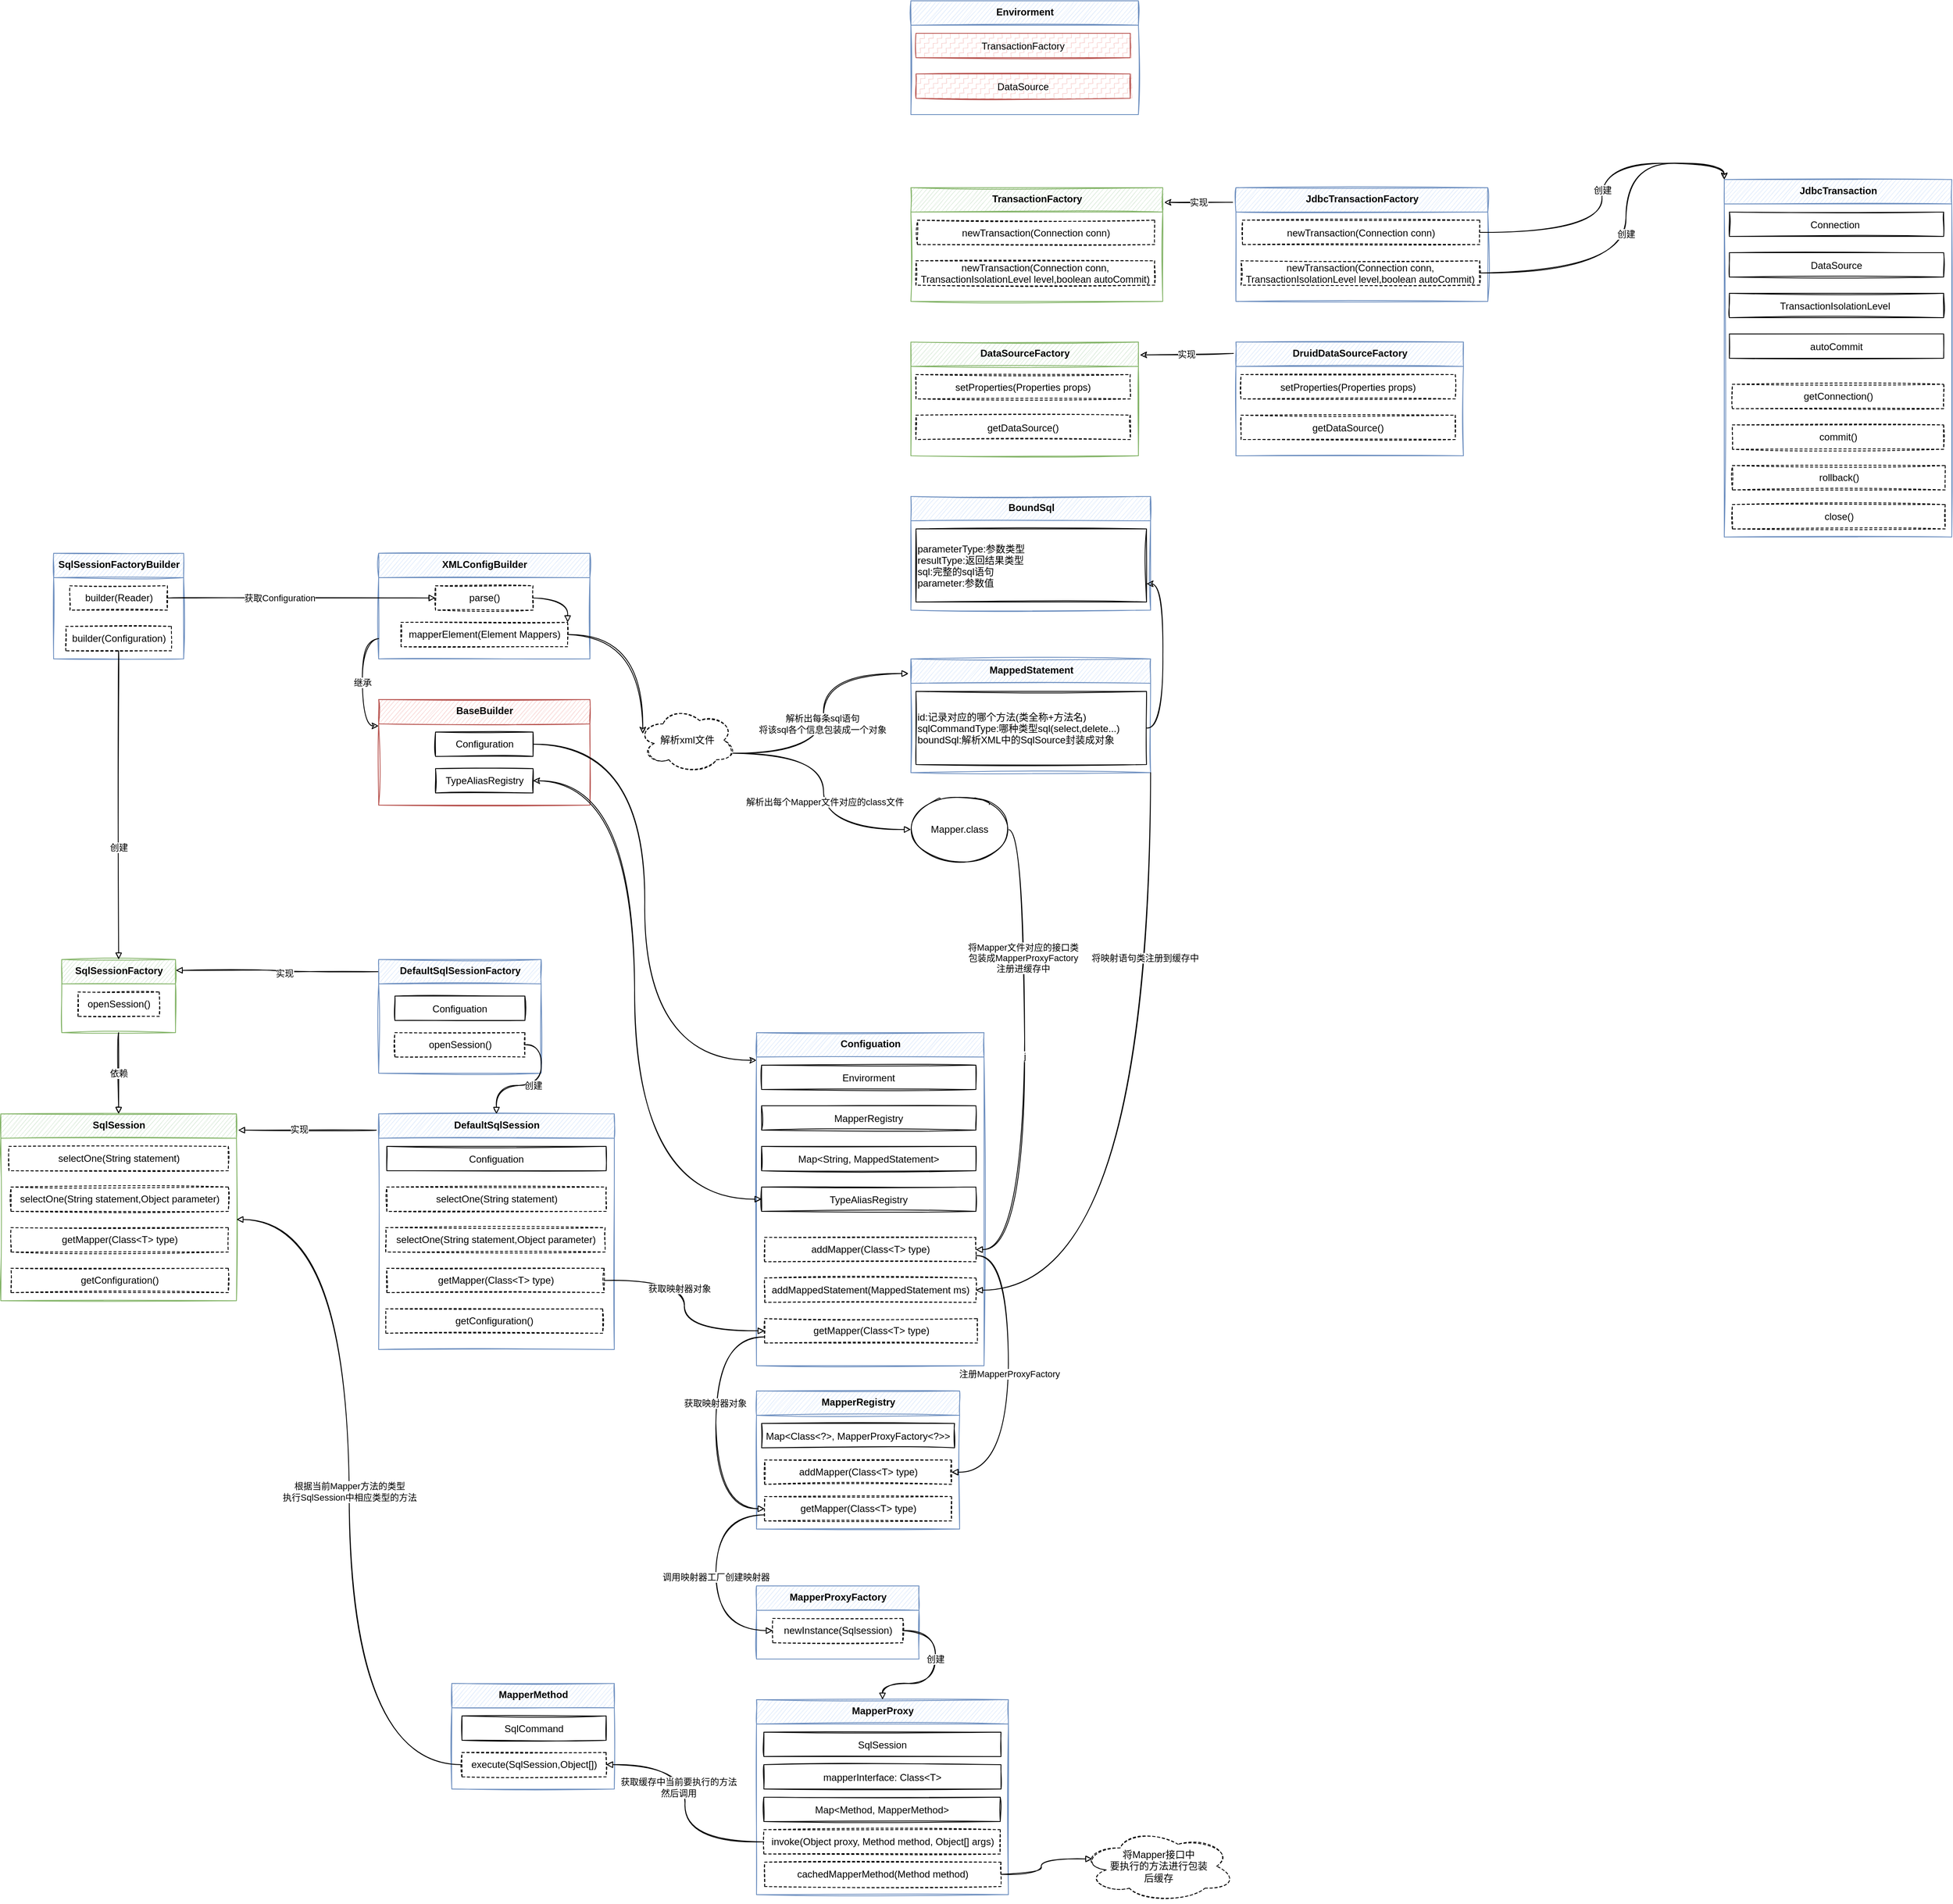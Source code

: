 <mxfile version="20.3.0" type="device"><diagram id="pfzkPj6grNJwBlnFIqPR" name="第 1 页"><mxGraphModel dx="2426" dy="3779" grid="1" gridSize="10" guides="1" tooltips="1" connect="1" arrows="1" fold="1" page="1" pageScale="1" pageWidth="827" pageHeight="1169" math="0" shadow="0"><root><mxCell id="0"/><mxCell id="1" parent="0"/><mxCell id="nGB8i2fk9DRMah0tXauJ-20" value="MapperProxyFactory" style="swimlane;fontStyle=1;align=center;verticalAlign=top;childLayout=stackLayout;horizontal=1;startSize=30;horizontalStack=0;resizeParent=1;resizeParentMax=0;resizeLast=0;collapsible=0;marginBottom=0;html=1;sketch=1;fillColor=#dae8fc;strokeColor=#6c8ebf;" parent="1" vertex="1"><mxGeometry x="1010" y="-149" width="200" height="90" as="geometry"/></mxCell><mxCell id="nGB8i2fk9DRMah0tXauJ-28" value="" style="swimlane;fontStyle=1;align=center;verticalAlign=top;horizontal=1;startSize=0;collapsible=0;marginBottom=0;html=1;strokeColor=none;fillColor=none;sketch=1;" parent="nGB8i2fk9DRMah0tXauJ-20" vertex="1"><mxGeometry y="30" width="200" height="60" as="geometry"/></mxCell><mxCell id="nGB8i2fk9DRMah0tXauJ-29" value="newInstance(Sqlsession)" style="html=1;align=center;verticalAlign=middle;rotatable=0;sketch=1;dashed=1;" parent="nGB8i2fk9DRMah0tXauJ-28" vertex="1"><mxGeometry width="160" height="30" relative="1" as="geometry"><mxPoint x="20" y="10" as="offset"/></mxGeometry></mxCell><mxCell id="nGB8i2fk9DRMah0tXauJ-39" value="MapperProxy" style="swimlane;fontStyle=1;align=center;verticalAlign=top;childLayout=stackLayout;horizontal=1;startSize=30;horizontalStack=0;resizeParent=1;resizeParentMax=0;resizeLast=0;collapsible=0;marginBottom=0;html=1;sketch=1;fillColor=#dae8fc;strokeColor=#6c8ebf;" parent="1" vertex="1"><mxGeometry x="1010" y="-9" width="310" height="240" as="geometry"/></mxCell><mxCell id="nGB8i2fk9DRMah0tXauJ-41" value="" style="swimlane;fontStyle=1;align=center;verticalAlign=top;horizontal=1;startSize=0;collapsible=0;marginBottom=0;html=1;strokeColor=none;fillColor=none;sketch=1;" parent="nGB8i2fk9DRMah0tXauJ-39" vertex="1"><mxGeometry y="30" width="310" height="210" as="geometry"/></mxCell><mxCell id="nGB8i2fk9DRMah0tXauJ-38" value="Map&lt;Method, MapperMethod&gt;" style="fontStyle=0;sketch=1;" parent="nGB8i2fk9DRMah0tXauJ-41" vertex="1"><mxGeometry x="9.07" y="90" width="290.93" height="30" as="geometry"/></mxCell><mxCell id="nGB8i2fk9DRMah0tXauJ-90" value="invoke(Object proxy, Method method, Object[] args)" style="html=1;align=center;verticalAlign=middle;rotatable=0;sketch=1;dashed=1;" parent="nGB8i2fk9DRMah0tXauJ-41" vertex="1"><mxGeometry x="9.07" y="130" width="290.93" height="30" as="geometry"/></mxCell><mxCell id="0mpj7hp0uQMTaxLMq2Nd-71" value="SqlSession" style="fontStyle=0;sketch=1;" parent="nGB8i2fk9DRMah0tXauJ-41" vertex="1"><mxGeometry x="9.06" y="10" width="291.87" height="30" as="geometry"/></mxCell><mxCell id="0mpj7hp0uQMTaxLMq2Nd-72" value="mapperInterface: Class&lt;T&gt;" style="fontStyle=0;sketch=1;" parent="nGB8i2fk9DRMah0tXauJ-41" vertex="1"><mxGeometry x="9.06" y="50" width="291.87" height="30" as="geometry"/></mxCell><mxCell id="0mpj7hp0uQMTaxLMq2Nd-75" value="cachedMapperMethod(Method method)" style="html=1;align=center;verticalAlign=middle;rotatable=0;sketch=1;dashed=1;" parent="nGB8i2fk9DRMah0tXauJ-41" vertex="1"><mxGeometry x="10.0" y="170" width="290.93" height="30" as="geometry"/></mxCell><mxCell id="nGB8i2fk9DRMah0tXauJ-46" value="MapperRegistry" style="swimlane;fontStyle=1;align=center;verticalAlign=top;childLayout=stackLayout;horizontal=1;startSize=30;horizontalStack=0;resizeParent=1;resizeParentMax=0;resizeLast=0;collapsible=0;marginBottom=0;html=1;sketch=1;fillColor=#dae8fc;strokeColor=#6c8ebf;" parent="1" vertex="1"><mxGeometry x="1010" y="-389" width="250" height="170" as="geometry"/></mxCell><mxCell id="nGB8i2fk9DRMah0tXauJ-47" value="" style="swimlane;fontStyle=1;align=center;verticalAlign=top;horizontal=1;startSize=0;collapsible=0;marginBottom=0;html=1;strokeColor=none;fillColor=none;sketch=1;" parent="nGB8i2fk9DRMah0tXauJ-46" vertex="1"><mxGeometry y="30" width="250" height="140" as="geometry"/></mxCell><mxCell id="nGB8i2fk9DRMah0tXauJ-48" value="Map&lt;Class&lt;?&gt;, MapperProxyFactory&lt;?&gt;&gt;" style="fontStyle=0;sketch=1;" parent="nGB8i2fk9DRMah0tXauJ-47" vertex="1"><mxGeometry x="6.25" y="10" width="237.5" height="30" as="geometry"/></mxCell><mxCell id="0mpj7hp0uQMTaxLMq2Nd-52" value="addMapper(Class&amp;lt;T&amp;gt; type)" style="html=1;align=center;verticalAlign=middle;rotatable=0;sketch=1;dashed=1;" parent="nGB8i2fk9DRMah0tXauJ-47" vertex="1"><mxGeometry x="10" y="55" width="230" height="30" as="geometry"/></mxCell><mxCell id="0mpj7hp0uQMTaxLMq2Nd-82" value="getMapper(Class&amp;lt;T&amp;gt; type)" style="html=1;align=center;verticalAlign=middle;rotatable=0;sketch=1;dashed=1;" parent="nGB8i2fk9DRMah0tXauJ-47" vertex="1"><mxGeometry x="10" y="100" width="230" height="30" as="geometry"/></mxCell><mxCell id="nGB8i2fk9DRMah0tXauJ-53" value="MapperMethod" style="swimlane;fontStyle=1;align=center;verticalAlign=top;childLayout=stackLayout;horizontal=1;startSize=30;horizontalStack=0;resizeParent=1;resizeParentMax=0;resizeLast=0;collapsible=0;marginBottom=0;html=1;sketch=1;fillColor=#dae8fc;strokeColor=#6c8ebf;" parent="1" vertex="1"><mxGeometry x="635" y="-29" width="200" height="130" as="geometry"/></mxCell><mxCell id="nGB8i2fk9DRMah0tXauJ-54" value="" style="swimlane;fontStyle=1;align=center;verticalAlign=top;horizontal=1;startSize=0;collapsible=0;marginBottom=0;html=1;strokeColor=none;fillColor=none;sketch=1;" parent="nGB8i2fk9DRMah0tXauJ-53" vertex="1"><mxGeometry y="30" width="200" height="100" as="geometry"/></mxCell><mxCell id="nGB8i2fk9DRMah0tXauJ-55" value="SqlCommand" style="fontStyle=0;sketch=1;" parent="nGB8i2fk9DRMah0tXauJ-54" vertex="1"><mxGeometry x="12.5" y="10" width="177.5" height="30" as="geometry"/></mxCell><mxCell id="nGB8i2fk9DRMah0tXauJ-56" value="execute(SqlSession,Object[])" style="html=1;align=center;verticalAlign=middle;rotatable=0;sketch=1;dashed=1;" parent="nGB8i2fk9DRMah0tXauJ-54" vertex="1"><mxGeometry x="12.5" y="55" width="177.5" height="30" as="geometry"/></mxCell><mxCell id="nGB8i2fk9DRMah0tXauJ-65" value="SqlSessionFactory" style="swimlane;fontStyle=1;align=center;verticalAlign=top;childLayout=stackLayout;horizontal=1;startSize=30;horizontalStack=0;resizeParent=1;resizeParentMax=0;resizeLast=0;collapsible=0;marginBottom=0;html=1;sketch=1;fillColor=#d5e8d4;strokeColor=#82b366;" parent="1" vertex="1"><mxGeometry x="155" y="-920" width="140" height="90" as="geometry"/></mxCell><mxCell id="nGB8i2fk9DRMah0tXauJ-66" value="" style="swimlane;fontStyle=1;align=center;verticalAlign=top;horizontal=1;startSize=0;collapsible=0;marginBottom=0;html=1;strokeColor=none;fillColor=none;sketch=1;" parent="nGB8i2fk9DRMah0tXauJ-65" vertex="1"><mxGeometry y="30" width="140" height="60" as="geometry"/></mxCell><mxCell id="nGB8i2fk9DRMah0tXauJ-67" value="openSession()" style="html=1;align=center;verticalAlign=middle;rotatable=0;sketch=1;dashed=1;" parent="nGB8i2fk9DRMah0tXauJ-66" vertex="1"><mxGeometry width="100" height="30" relative="1" as="geometry"><mxPoint x="20" y="10" as="offset"/></mxGeometry></mxCell><mxCell id="nGB8i2fk9DRMah0tXauJ-71" value="Configuation" style="swimlane;fontStyle=1;align=center;verticalAlign=top;childLayout=stackLayout;horizontal=1;startSize=30;horizontalStack=0;resizeParent=1;resizeParentMax=0;resizeLast=0;collapsible=0;marginBottom=0;html=1;sketch=1;fillColor=#dae8fc;strokeColor=#6c8ebf;" parent="1" vertex="1"><mxGeometry x="1010" y="-830" width="280" height="410" as="geometry"/></mxCell><mxCell id="nGB8i2fk9DRMah0tXauJ-72" value="" style="swimlane;fontStyle=1;align=center;verticalAlign=top;horizontal=1;startSize=0;collapsible=0;marginBottom=0;html=1;strokeColor=none;fillColor=none;sketch=1;" parent="nGB8i2fk9DRMah0tXauJ-71" vertex="1"><mxGeometry y="30" width="280" height="380" as="geometry"/></mxCell><mxCell id="nGB8i2fk9DRMah0tXauJ-73" value="Envirorment" style="fontStyle=0;sketch=1;fillColor=none;strokeColor=default;fillStyle=zigzag-line;" parent="nGB8i2fk9DRMah0tXauJ-72" vertex="1"><mxGeometry x="6.25" y="10" width="263.75" height="30" as="geometry"/></mxCell><mxCell id="nGB8i2fk9DRMah0tXauJ-74" value="MapperRegistry" style="fontStyle=0;sketch=1;" parent="nGB8i2fk9DRMah0tXauJ-72" vertex="1"><mxGeometry x="6.25" y="60" width="263.75" height="30" as="geometry"/></mxCell><mxCell id="0mpj7hp0uQMTaxLMq2Nd-53" value="addMapper(Class&amp;lt;T&amp;gt; type)" style="html=1;align=center;verticalAlign=middle;rotatable=0;sketch=1;dashed=1;" parent="nGB8i2fk9DRMah0tXauJ-72" vertex="1"><mxGeometry x="10" y="222" width="260" height="30" as="geometry"/></mxCell><mxCell id="0mpj7hp0uQMTaxLMq2Nd-54" value="addMappedStatement(MappedStatement ms)" style="html=1;align=center;verticalAlign=middle;rotatable=0;sketch=1;dashed=1;" parent="nGB8i2fk9DRMah0tXauJ-72" vertex="1"><mxGeometry x="10" y="272" width="260" height="30" as="geometry"/></mxCell><mxCell id="0mpj7hp0uQMTaxLMq2Nd-81" value="getMapper(Class&amp;lt;T&amp;gt; type)" style="html=1;align=center;verticalAlign=middle;rotatable=0;sketch=1;dashed=1;" parent="nGB8i2fk9DRMah0tXauJ-72" vertex="1"><mxGeometry x="10.0" y="322" width="261.87" height="30" as="geometry"/></mxCell><mxCell id="leRYxutAw7_qVQF16-Zp-7" value="Map&lt;String, MappedStatement&gt;" style="fontStyle=0;sketch=1;" vertex="1" parent="nGB8i2fk9DRMah0tXauJ-72"><mxGeometry x="6.25" y="110" width="263.75" height="30" as="geometry"/></mxCell><mxCell id="leRYxutAw7_qVQF16-Zp-9" value="TypeAliasRegistry" style="fontStyle=0;sketch=1;fillStyle=zigzag-line;fillColor=none;strokeColor=default;" vertex="1" parent="nGB8i2fk9DRMah0tXauJ-72"><mxGeometry x="6.25" y="160" width="263.75" height="30" as="geometry"/></mxCell><mxCell id="nGB8i2fk9DRMah0tXauJ-75" value="SqlSessionFactoryBuilder" style="swimlane;fontStyle=1;align=center;verticalAlign=top;childLayout=stackLayout;horizontal=1;startSize=30;horizontalStack=0;resizeParent=1;resizeParentMax=0;resizeLast=0;collapsible=0;marginBottom=0;html=1;sketch=1;fillColor=#dae8fc;strokeColor=#6c8ebf;" parent="1" vertex="1"><mxGeometry x="145" y="-1420" width="160" height="130" as="geometry"/></mxCell><mxCell id="nGB8i2fk9DRMah0tXauJ-76" value="" style="swimlane;fontStyle=1;align=center;verticalAlign=top;horizontal=1;startSize=0;collapsible=0;marginBottom=0;html=1;strokeColor=none;fillColor=none;sketch=1;" parent="nGB8i2fk9DRMah0tXauJ-75" vertex="1"><mxGeometry y="30" width="160" height="100" as="geometry"/></mxCell><mxCell id="nGB8i2fk9DRMah0tXauJ-77" value="builder(Reader)" style="html=1;align=center;verticalAlign=middle;rotatable=0;sketch=1;dashed=1;" parent="nGB8i2fk9DRMah0tXauJ-76" vertex="1"><mxGeometry width="120" height="30" relative="1" as="geometry"><mxPoint x="20" y="10" as="offset"/></mxGeometry></mxCell><mxCell id="nGB8i2fk9DRMah0tXauJ-78" value="builder(Configuration)" style="html=1;align=center;verticalAlign=middle;rotatable=0;sketch=1;dashed=1;" parent="nGB8i2fk9DRMah0tXauJ-76" vertex="1"><mxGeometry x="15" y="60" width="130" height="30" as="geometry"/></mxCell><mxCell id="nGB8i2fk9DRMah0tXauJ-92" value="&lt;b&gt;XMLConfigBuilder&lt;/b&gt;" style="swimlane;fontStyle=1;align=center;verticalAlign=top;childLayout=stackLayout;horizontal=1;startSize=30;horizontalStack=0;resizeParent=1;resizeParentMax=0;resizeLast=0;collapsible=0;marginBottom=0;html=1;sketch=1;fillColor=#dae8fc;strokeColor=#6c8ebf;" parent="1" vertex="1"><mxGeometry x="545" y="-1420" width="260" height="130" as="geometry"/></mxCell><mxCell id="nGB8i2fk9DRMah0tXauJ-93" value="" style="swimlane;fontStyle=1;align=center;verticalAlign=top;horizontal=1;startSize=0;collapsible=0;marginBottom=0;html=1;strokeColor=none;fillColor=none;sketch=1;" parent="nGB8i2fk9DRMah0tXauJ-92" vertex="1"><mxGeometry y="30" width="260" height="100" as="geometry"/></mxCell><mxCell id="0mpj7hp0uQMTaxLMq2Nd-2" style="edgeStyle=orthogonalEdgeStyle;curved=1;rounded=0;orthogonalLoop=1;jettySize=auto;html=1;exitX=1;exitY=0.5;exitDx=0;exitDy=0;entryX=1;entryY=0;entryDx=0;entryDy=0;endArrow=block;endFill=0;sketch=1;" parent="nGB8i2fk9DRMah0tXauJ-93" source="nGB8i2fk9DRMah0tXauJ-94" target="nGB8i2fk9DRMah0tXauJ-95" edge="1"><mxGeometry relative="1" as="geometry"/></mxCell><mxCell id="nGB8i2fk9DRMah0tXauJ-94" value="parse()" style="html=1;align=center;verticalAlign=middle;rotatable=0;sketch=1;dashed=1;" parent="nGB8i2fk9DRMah0tXauJ-93" vertex="1"><mxGeometry width="120" height="30" relative="1" as="geometry"><mxPoint x="70" y="10" as="offset"/></mxGeometry></mxCell><mxCell id="nGB8i2fk9DRMah0tXauJ-95" value="mapperElement(Element Mappers)" style="html=1;align=center;verticalAlign=middle;rotatable=0;sketch=1;dashed=1;" parent="nGB8i2fk9DRMah0tXauJ-93" vertex="1"><mxGeometry x="27.5" y="55" width="205" height="30" as="geometry"/></mxCell><mxCell id="0mpj7hp0uQMTaxLMq2Nd-49" style="edgeStyle=orthogonalEdgeStyle;curved=1;rounded=0;sketch=1;orthogonalLoop=1;jettySize=auto;html=1;exitX=0.96;exitY=0.7;exitDx=0;exitDy=0;exitPerimeter=0;entryX=-0.01;entryY=0.129;entryDx=0;entryDy=0;entryPerimeter=0;endArrow=block;endFill=0;" parent="1" source="nGB8i2fk9DRMah0tXauJ-98" target="0mpj7hp0uQMTaxLMq2Nd-45" edge="1"><mxGeometry relative="1" as="geometry"/></mxCell><mxCell id="0mpj7hp0uQMTaxLMq2Nd-55" value="解析出每条sql语句&lt;br&gt;将该sql各个信息包装成一个对象" style="edgeLabel;html=1;align=center;verticalAlign=middle;resizable=0;points=[];" parent="0mpj7hp0uQMTaxLMq2Nd-49" vertex="1" connectable="0"><mxGeometry x="-0.055" y="2" relative="1" as="geometry"><mxPoint as="offset"/></mxGeometry></mxCell><mxCell id="0mpj7hp0uQMTaxLMq2Nd-60" style="edgeStyle=orthogonalEdgeStyle;curved=1;rounded=0;sketch=1;orthogonalLoop=1;jettySize=auto;html=1;exitX=0.96;exitY=0.7;exitDx=0;exitDy=0;exitPerimeter=0;entryX=0;entryY=0.5;entryDx=0;entryDy=0;endArrow=block;endFill=0;" parent="1" source="nGB8i2fk9DRMah0tXauJ-98" target="0mpj7hp0uQMTaxLMq2Nd-59" edge="1"><mxGeometry relative="1" as="geometry"/></mxCell><mxCell id="0mpj7hp0uQMTaxLMq2Nd-61" value="解析出每个Mapper文件对应的class文件" style="edgeLabel;html=1;align=center;verticalAlign=middle;resizable=0;points=[];" parent="0mpj7hp0uQMTaxLMq2Nd-60" vertex="1" connectable="0"><mxGeometry x="0.1" y="1" relative="1" as="geometry"><mxPoint as="offset"/></mxGeometry></mxCell><mxCell id="nGB8i2fk9DRMah0tXauJ-98" value="解析xml文件" style="ellipse;shape=cloud;whiteSpace=wrap;html=1;sketch=1;dashed=1;" parent="1" vertex="1"><mxGeometry x="865" y="-1230" width="120" height="80" as="geometry"/></mxCell><mxCell id="nGB8i2fk9DRMah0tXauJ-99" value="" style="edgeStyle=orthogonalEdgeStyle;curved=1;rounded=0;sketch=1;orthogonalLoop=1;jettySize=auto;html=1;entryX=0.042;entryY=0.402;entryDx=0;entryDy=0;entryPerimeter=0;" parent="1" source="nGB8i2fk9DRMah0tXauJ-95" target="nGB8i2fk9DRMah0tXauJ-98" edge="1"><mxGeometry relative="1" as="geometry"/></mxCell><mxCell id="0mpj7hp0uQMTaxLMq2Nd-1" style="edgeStyle=orthogonalEdgeStyle;rounded=0;orthogonalLoop=1;jettySize=auto;html=1;exitX=1;exitY=0.5;exitDx=0;exitDy=0;entryX=0;entryY=0.5;entryDx=0;entryDy=0;curved=1;endArrow=block;endFill=0;sketch=1;" parent="1" source="nGB8i2fk9DRMah0tXauJ-77" target="nGB8i2fk9DRMah0tXauJ-94" edge="1"><mxGeometry relative="1" as="geometry"/></mxCell><mxCell id="0mpj7hp0uQMTaxLMq2Nd-40" value="获取Configuration" style="edgeLabel;html=1;align=center;verticalAlign=middle;resizable=0;points=[];" parent="0mpj7hp0uQMTaxLMq2Nd-1" vertex="1" connectable="0"><mxGeometry x="-0.165" relative="1" as="geometry"><mxPoint as="offset"/></mxGeometry></mxCell><mxCell id="0mpj7hp0uQMTaxLMq2Nd-37" style="edgeStyle=orthogonalEdgeStyle;curved=1;rounded=0;sketch=1;orthogonalLoop=1;jettySize=auto;html=1;exitX=0;exitY=0.107;exitDx=0;exitDy=0;entryX=1.002;entryY=0.148;entryDx=0;entryDy=0;entryPerimeter=0;endArrow=block;endFill=0;exitPerimeter=0;" parent="1" source="0mpj7hp0uQMTaxLMq2Nd-6" target="nGB8i2fk9DRMah0tXauJ-65" edge="1"><mxGeometry relative="1" as="geometry"/></mxCell><mxCell id="0mpj7hp0uQMTaxLMq2Nd-41" value="实现" style="edgeLabel;html=1;align=center;verticalAlign=middle;resizable=0;points=[];" parent="0mpj7hp0uQMTaxLMq2Nd-37" vertex="1" connectable="0"><mxGeometry x="-0.074" y="2" relative="1" as="geometry"><mxPoint as="offset"/></mxGeometry></mxCell><mxCell id="0mpj7hp0uQMTaxLMq2Nd-6" value="DefaultSqlSessionFactory" style="swimlane;fontStyle=1;align=center;verticalAlign=top;childLayout=stackLayout;horizontal=1;startSize=30;horizontalStack=0;resizeParent=1;resizeParentMax=0;resizeLast=0;collapsible=0;marginBottom=0;html=1;sketch=1;fillColor=#dae8fc;strokeColor=#6c8ebf;" parent="1" vertex="1"><mxGeometry x="545" y="-920" width="200" height="140" as="geometry"/></mxCell><mxCell id="0mpj7hp0uQMTaxLMq2Nd-7" value="" style="swimlane;fontStyle=1;align=center;verticalAlign=top;horizontal=1;startSize=0;collapsible=0;marginBottom=0;html=1;strokeColor=none;fillColor=none;sketch=1;" parent="0mpj7hp0uQMTaxLMq2Nd-6" vertex="1"><mxGeometry y="30" width="200" height="110" as="geometry"/></mxCell><mxCell id="0mpj7hp0uQMTaxLMq2Nd-8" value="openSession()" style="html=1;align=center;verticalAlign=middle;rotatable=0;sketch=1;dashed=1;" parent="0mpj7hp0uQMTaxLMq2Nd-7" vertex="1"><mxGeometry width="160" height="30" relative="1" as="geometry"><mxPoint x="20" y="60" as="offset"/></mxGeometry></mxCell><mxCell id="0mpj7hp0uQMTaxLMq2Nd-10" value="Configuation" style="fontStyle=0;sketch=1;" parent="0mpj7hp0uQMTaxLMq2Nd-7" vertex="1"><mxGeometry x="20" y="15" width="160" height="30" as="geometry"/></mxCell><mxCell id="0mpj7hp0uQMTaxLMq2Nd-18" value="SqlSession" style="swimlane;fontStyle=1;align=center;verticalAlign=top;childLayout=stackLayout;horizontal=1;startSize=30;horizontalStack=0;resizeParent=1;resizeParentMax=0;resizeLast=0;collapsible=0;marginBottom=0;html=1;sketch=1;fillColor=#d5e8d4;strokeColor=#82b366;" parent="1" vertex="1"><mxGeometry x="80" y="-730" width="290" height="230" as="geometry"/></mxCell><mxCell id="0mpj7hp0uQMTaxLMq2Nd-19" value="" style="swimlane;fontStyle=1;align=center;verticalAlign=top;horizontal=1;startSize=0;collapsible=0;marginBottom=0;html=1;strokeColor=none;fillColor=none;sketch=1;" parent="0mpj7hp0uQMTaxLMq2Nd-18" vertex="1"><mxGeometry y="30" width="290" height="200" as="geometry"/></mxCell><mxCell id="0mpj7hp0uQMTaxLMq2Nd-20" value="selectOne(String statement)" style="html=1;align=center;verticalAlign=middle;rotatable=0;sketch=1;dashed=1;" parent="0mpj7hp0uQMTaxLMq2Nd-19" vertex="1"><mxGeometry width="270" height="30" relative="1" as="geometry"><mxPoint x="10" y="10" as="offset"/></mxGeometry></mxCell><mxCell id="0mpj7hp0uQMTaxLMq2Nd-21" value="selectOne(String statement,Object parameter)" style="html=1;align=center;verticalAlign=middle;rotatable=0;sketch=1;dashed=1;" parent="0mpj7hp0uQMTaxLMq2Nd-19" vertex="1"><mxGeometry x="12.5" y="60" width="267.5" height="30" as="geometry"/></mxCell><mxCell id="0mpj7hp0uQMTaxLMq2Nd-25" value="getMapper(Class&amp;lt;T&amp;gt; type)" style="html=1;align=center;verticalAlign=middle;rotatable=0;sketch=1;dashed=1;" parent="0mpj7hp0uQMTaxLMq2Nd-19" vertex="1"><mxGeometry x="12.5" y="110" width="267.5" height="30" as="geometry"/></mxCell><mxCell id="0mpj7hp0uQMTaxLMq2Nd-26" value="getConfiguration()" style="html=1;align=center;verticalAlign=middle;rotatable=0;sketch=1;dashed=1;" parent="0mpj7hp0uQMTaxLMq2Nd-19" vertex="1"><mxGeometry x="12.5" y="160" width="267.5" height="30" as="geometry"/></mxCell><mxCell id="0mpj7hp0uQMTaxLMq2Nd-39" style="edgeStyle=orthogonalEdgeStyle;curved=1;rounded=0;sketch=1;orthogonalLoop=1;jettySize=auto;html=1;exitX=-0.01;exitY=0.069;exitDx=0;exitDy=0;entryX=1.007;entryY=0.087;entryDx=0;entryDy=0;entryPerimeter=0;endArrow=block;endFill=0;exitPerimeter=0;" parent="1" source="0mpj7hp0uQMTaxLMq2Nd-27" target="0mpj7hp0uQMTaxLMq2Nd-18" edge="1"><mxGeometry relative="1" as="geometry"/></mxCell><mxCell id="0mpj7hp0uQMTaxLMq2Nd-42" value="实现" style="edgeLabel;html=1;align=center;verticalAlign=middle;resizable=0;points=[];" parent="0mpj7hp0uQMTaxLMq2Nd-39" vertex="1" connectable="0"><mxGeometry x="0.118" y="-1" relative="1" as="geometry"><mxPoint as="offset"/></mxGeometry></mxCell><mxCell id="0mpj7hp0uQMTaxLMq2Nd-27" value="DefaultSqlSession" style="swimlane;fontStyle=1;align=center;verticalAlign=top;childLayout=stackLayout;horizontal=1;startSize=30;horizontalStack=0;resizeParent=1;resizeParentMax=0;resizeLast=0;collapsible=0;marginBottom=0;html=1;sketch=1;fillColor=#dae8fc;strokeColor=#6c8ebf;" parent="1" vertex="1"><mxGeometry x="545" y="-730" width="290" height="290" as="geometry"/></mxCell><mxCell id="0mpj7hp0uQMTaxLMq2Nd-28" value="" style="swimlane;fontStyle=1;align=center;verticalAlign=top;horizontal=1;startSize=0;collapsible=0;marginBottom=0;html=1;strokeColor=none;fillColor=none;sketch=1;" parent="0mpj7hp0uQMTaxLMq2Nd-27" vertex="1"><mxGeometry y="30" width="290" height="260" as="geometry"/></mxCell><mxCell id="0mpj7hp0uQMTaxLMq2Nd-29" value="selectOne(String statement)" style="html=1;align=center;verticalAlign=middle;rotatable=0;sketch=1;dashed=1;" parent="0mpj7hp0uQMTaxLMq2Nd-28" vertex="1"><mxGeometry width="270" height="30" relative="1" as="geometry"><mxPoint x="10" y="60" as="offset"/></mxGeometry></mxCell><mxCell id="0mpj7hp0uQMTaxLMq2Nd-30" value="selectOne(String statement,Object parameter)" style="html=1;align=center;verticalAlign=middle;rotatable=0;sketch=1;dashed=1;" parent="0mpj7hp0uQMTaxLMq2Nd-28" vertex="1"><mxGeometry x="8.75" y="110" width="270" height="30" as="geometry"/></mxCell><mxCell id="0mpj7hp0uQMTaxLMq2Nd-31" value="getMapper(Class&amp;lt;T&amp;gt; type)" style="html=1;align=center;verticalAlign=middle;rotatable=0;sketch=1;dashed=1;" parent="0mpj7hp0uQMTaxLMq2Nd-28" vertex="1"><mxGeometry x="10" y="160" width="267.5" height="30" as="geometry"/></mxCell><mxCell id="0mpj7hp0uQMTaxLMq2Nd-32" value="getConfiguration()" style="html=1;align=center;verticalAlign=middle;rotatable=0;sketch=1;dashed=1;" parent="0mpj7hp0uQMTaxLMq2Nd-28" vertex="1"><mxGeometry x="8.75" y="210" width="266.87" height="30" as="geometry"/></mxCell><mxCell id="0mpj7hp0uQMTaxLMq2Nd-35" value="Configuation" style="fontStyle=0;sketch=1;" parent="0mpj7hp0uQMTaxLMq2Nd-28" vertex="1"><mxGeometry x="10" y="10" width="270" height="30" as="geometry"/></mxCell><mxCell id="0mpj7hp0uQMTaxLMq2Nd-34" value="依赖" style="edgeStyle=orthogonalEdgeStyle;curved=1;rounded=0;sketch=1;orthogonalLoop=1;jettySize=auto;html=1;exitX=0.5;exitY=1;exitDx=0;exitDy=0;entryX=0.5;entryY=0;entryDx=0;entryDy=0;endArrow=block;endFill=0;" parent="1" source="nGB8i2fk9DRMah0tXauJ-66" target="0mpj7hp0uQMTaxLMq2Nd-18" edge="1"><mxGeometry relative="1" as="geometry"/></mxCell><mxCell id="0mpj7hp0uQMTaxLMq2Nd-43" value="创建" style="edgeStyle=orthogonalEdgeStyle;curved=1;rounded=0;sketch=1;orthogonalLoop=1;jettySize=auto;html=1;exitX=1;exitY=0.5;exitDx=0;exitDy=0;entryX=0.5;entryY=0;entryDx=0;entryDy=0;endArrow=block;endFill=0;" parent="1" source="0mpj7hp0uQMTaxLMq2Nd-8" target="0mpj7hp0uQMTaxLMq2Nd-27" edge="1"><mxGeometry relative="1" as="geometry"/></mxCell><mxCell id="0mpj7hp0uQMTaxLMq2Nd-45" value="MappedStatement" style="swimlane;fontStyle=1;align=center;verticalAlign=top;childLayout=stackLayout;horizontal=1;startSize=30;horizontalStack=0;resizeParent=1;resizeParentMax=0;resizeLast=0;collapsible=0;marginBottom=0;html=1;sketch=1;fillColor=#dae8fc;strokeColor=#6c8ebf;" parent="1" vertex="1"><mxGeometry x="1200" y="-1290" width="295" height="140" as="geometry"/></mxCell><mxCell id="0mpj7hp0uQMTaxLMq2Nd-46" value="" style="swimlane;fontStyle=1;align=center;verticalAlign=top;horizontal=1;startSize=0;collapsible=0;marginBottom=0;html=1;strokeColor=none;fillColor=none;sketch=1;" parent="0mpj7hp0uQMTaxLMq2Nd-45" vertex="1"><mxGeometry y="30" width="295" height="110" as="geometry"/></mxCell><mxCell id="0mpj7hp0uQMTaxLMq2Nd-47" value="id:记录对应的哪个方法(类全称+方法名)&#10;sqlCommandType:哪种类型sql(select,delete...)&#10;boundSql:解析XML中的SqlSource封装成对象" style="fontStyle=0;sketch=1;align=left;" parent="0mpj7hp0uQMTaxLMq2Nd-46" vertex="1"><mxGeometry x="6.25" y="10" width="283.75" height="90" as="geometry"/></mxCell><mxCell id="0mpj7hp0uQMTaxLMq2Nd-62" value="j" style="edgeStyle=orthogonalEdgeStyle;curved=1;rounded=0;sketch=1;orthogonalLoop=1;jettySize=auto;html=1;exitX=1;exitY=0.5;exitDx=0;exitDy=0;entryX=1;entryY=0.5;entryDx=0;entryDy=0;endArrow=block;endFill=0;" parent="1" source="0mpj7hp0uQMTaxLMq2Nd-59" target="0mpj7hp0uQMTaxLMq2Nd-53" edge="1"><mxGeometry relative="1" as="geometry"/></mxCell><mxCell id="0mpj7hp0uQMTaxLMq2Nd-65" value="将Mapper文件对应的接口类&lt;br&gt;包装成MapperProxyFactory&lt;br&gt;注册进缓存中" style="edgeLabel;html=1;align=center;verticalAlign=middle;resizable=0;points=[];" parent="0mpj7hp0uQMTaxLMq2Nd-62" vertex="1" connectable="0"><mxGeometry x="-0.386" y="-2" relative="1" as="geometry"><mxPoint y="-6" as="offset"/></mxGeometry></mxCell><mxCell id="0mpj7hp0uQMTaxLMq2Nd-59" value="Mapper.class" style="ellipse;whiteSpace=wrap;html=1;sketch=1;" parent="1" vertex="1"><mxGeometry x="1200" y="-1120" width="120" height="80" as="geometry"/></mxCell><mxCell id="0mpj7hp0uQMTaxLMq2Nd-64" style="edgeStyle=orthogonalEdgeStyle;curved=1;rounded=0;sketch=1;orthogonalLoop=1;jettySize=auto;html=1;exitX=1;exitY=1;exitDx=0;exitDy=0;entryX=1;entryY=0.5;entryDx=0;entryDy=0;endArrow=block;endFill=0;" parent="1" source="0mpj7hp0uQMTaxLMq2Nd-46" target="0mpj7hp0uQMTaxLMq2Nd-54" edge="1"><mxGeometry relative="1" as="geometry"/></mxCell><mxCell id="0mpj7hp0uQMTaxLMq2Nd-67" value="将映射语句类注册到缓存中" style="edgeLabel;html=1;align=center;verticalAlign=middle;resizable=0;points=[];" parent="0mpj7hp0uQMTaxLMq2Nd-64" vertex="1" connectable="0"><mxGeometry x="-0.466" y="-7" relative="1" as="geometry"><mxPoint as="offset"/></mxGeometry></mxCell><mxCell id="0mpj7hp0uQMTaxLMq2Nd-70" value="创建" style="edgeStyle=orthogonalEdgeStyle;curved=1;rounded=0;sketch=1;orthogonalLoop=1;jettySize=auto;html=1;exitX=1;exitY=0.5;exitDx=0;exitDy=0;entryX=0.5;entryY=0;entryDx=0;entryDy=0;endArrow=block;endFill=0;" parent="1" source="nGB8i2fk9DRMah0tXauJ-29" target="nGB8i2fk9DRMah0tXauJ-39" edge="1"><mxGeometry x="-0.21" relative="1" as="geometry"><Array as="points"><mxPoint x="1230" y="-94"/><mxPoint x="1230" y="-29"/><mxPoint x="1165" y="-29"/></Array><mxPoint as="offset"/></mxGeometry></mxCell><mxCell id="0mpj7hp0uQMTaxLMq2Nd-79" style="edgeStyle=orthogonalEdgeStyle;curved=1;rounded=0;sketch=1;orthogonalLoop=1;jettySize=auto;html=1;exitX=0.5;exitY=1;exitDx=0;exitDy=0;entryX=0.5;entryY=0;entryDx=0;entryDy=0;endArrow=block;endFill=0;" parent="1" source="nGB8i2fk9DRMah0tXauJ-78" target="nGB8i2fk9DRMah0tXauJ-65" edge="1"><mxGeometry relative="1" as="geometry"/></mxCell><mxCell id="0mpj7hp0uQMTaxLMq2Nd-80" value="创建" style="edgeLabel;html=1;align=center;verticalAlign=middle;resizable=0;points=[];" parent="0mpj7hp0uQMTaxLMq2Nd-79" vertex="1" connectable="0"><mxGeometry x="0.271" relative="1" as="geometry"><mxPoint as="offset"/></mxGeometry></mxCell><mxCell id="0mpj7hp0uQMTaxLMq2Nd-83" style="edgeStyle=orthogonalEdgeStyle;curved=1;rounded=0;sketch=1;orthogonalLoop=1;jettySize=auto;html=1;exitX=1;exitY=0.5;exitDx=0;exitDy=0;endArrow=block;endFill=0;entryX=0;entryY=0.5;entryDx=0;entryDy=0;" parent="1" source="0mpj7hp0uQMTaxLMq2Nd-31" target="0mpj7hp0uQMTaxLMq2Nd-81" edge="1"><mxGeometry relative="1" as="geometry"><mxPoint x="1020" y="-470" as="targetPoint"/></mxGeometry></mxCell><mxCell id="0mpj7hp0uQMTaxLMq2Nd-87" value="获取映射器对象" style="edgeLabel;html=1;align=center;verticalAlign=middle;resizable=0;points=[];" parent="0mpj7hp0uQMTaxLMq2Nd-83" vertex="1" connectable="0"><mxGeometry x="-0.29" y="-10" relative="1" as="geometry"><mxPoint as="offset"/></mxGeometry></mxCell><mxCell id="0mpj7hp0uQMTaxLMq2Nd-84" style="edgeStyle=orthogonalEdgeStyle;curved=1;rounded=0;sketch=1;orthogonalLoop=1;jettySize=auto;html=1;exitX=0;exitY=0.75;exitDx=0;exitDy=0;entryX=0;entryY=0.5;entryDx=0;entryDy=0;endArrow=block;endFill=0;" parent="1" source="0mpj7hp0uQMTaxLMq2Nd-81" target="0mpj7hp0uQMTaxLMq2Nd-82" edge="1"><mxGeometry relative="1" as="geometry"><Array as="points"><mxPoint x="960" y="-455"/><mxPoint x="960" y="-244"/></Array></mxGeometry></mxCell><mxCell id="0mpj7hp0uQMTaxLMq2Nd-88" value="获取映射器对象" style="edgeLabel;html=1;align=center;verticalAlign=middle;resizable=0;points=[];" parent="0mpj7hp0uQMTaxLMq2Nd-84" vertex="1" connectable="0"><mxGeometry x="-0.148" y="-1" relative="1" as="geometry"><mxPoint as="offset"/></mxGeometry></mxCell><mxCell id="0mpj7hp0uQMTaxLMq2Nd-85" style="edgeStyle=orthogonalEdgeStyle;curved=1;rounded=0;sketch=1;orthogonalLoop=1;jettySize=auto;html=1;exitX=1;exitY=0.75;exitDx=0;exitDy=0;entryX=1;entryY=0.5;entryDx=0;entryDy=0;endArrow=block;endFill=0;" parent="1" source="0mpj7hp0uQMTaxLMq2Nd-53" target="0mpj7hp0uQMTaxLMq2Nd-52" edge="1"><mxGeometry relative="1" as="geometry"><Array as="points"><mxPoint x="1320" y="-555"/><mxPoint x="1320" y="-289"/></Array></mxGeometry></mxCell><mxCell id="0mpj7hp0uQMTaxLMq2Nd-86" value="注册MapperProxyFactory" style="edgeLabel;html=1;align=center;verticalAlign=middle;resizable=0;points=[];" parent="0mpj7hp0uQMTaxLMq2Nd-85" vertex="1" connectable="0"><mxGeometry x="-0.19" y="1" relative="1" as="geometry"><mxPoint y="33" as="offset"/></mxGeometry></mxCell><mxCell id="0mpj7hp0uQMTaxLMq2Nd-89" value="调用映射器工厂创建映射器" style="edgeStyle=orthogonalEdgeStyle;curved=1;rounded=0;sketch=1;orthogonalLoop=1;jettySize=auto;html=1;exitX=0;exitY=0.75;exitDx=0;exitDy=0;entryX=0;entryY=0.5;entryDx=0;entryDy=0;endArrow=block;endFill=0;" parent="1" source="0mpj7hp0uQMTaxLMq2Nd-82" target="nGB8i2fk9DRMah0tXauJ-29" edge="1"><mxGeometry relative="1" as="geometry"><Array as="points"><mxPoint x="960" y="-236"/><mxPoint x="960" y="-94"/></Array></mxGeometry></mxCell><mxCell id="0mpj7hp0uQMTaxLMq2Nd-90" style="edgeStyle=orthogonalEdgeStyle;curved=1;rounded=0;sketch=1;orthogonalLoop=1;jettySize=auto;html=1;exitX=0;exitY=0.5;exitDx=0;exitDy=0;entryX=1;entryY=0.5;entryDx=0;entryDy=0;endArrow=block;endFill=0;" parent="1" source="nGB8i2fk9DRMah0tXauJ-90" target="nGB8i2fk9DRMah0tXauJ-56" edge="1"><mxGeometry relative="1" as="geometry"/></mxCell><mxCell id="0mpj7hp0uQMTaxLMq2Nd-91" value="获取缓存中当前要执行的方法&lt;br&gt;然后调用" style="edgeLabel;html=1;align=center;verticalAlign=middle;resizable=0;points=[];" parent="0mpj7hp0uQMTaxLMq2Nd-90" vertex="1" connectable="0"><mxGeometry x="0.138" y="8" relative="1" as="geometry"><mxPoint as="offset"/></mxGeometry></mxCell><mxCell id="0mpj7hp0uQMTaxLMq2Nd-92" value="根据当前Mapper方法的类型&lt;br&gt;执行SqlSession中相应类型的方法" style="edgeStyle=orthogonalEdgeStyle;curved=1;rounded=0;sketch=1;orthogonalLoop=1;jettySize=auto;html=1;exitX=0;exitY=0.5;exitDx=0;exitDy=0;entryX=1;entryY=0.5;entryDx=0;entryDy=0;endArrow=block;endFill=0;" parent="1" source="nGB8i2fk9DRMah0tXauJ-56" target="0mpj7hp0uQMTaxLMq2Nd-19" edge="1"><mxGeometry relative="1" as="geometry"/></mxCell><mxCell id="0mpj7hp0uQMTaxLMq2Nd-93" value="将Mapper接口中&lt;br&gt;要执行的方法进行包装&lt;br&gt;后缓存" style="ellipse;shape=cloud;whiteSpace=wrap;html=1;sketch=1;dashed=1;" parent="1" vertex="1"><mxGeometry x="1410" y="151" width="190" height="90" as="geometry"/></mxCell><mxCell id="0mpj7hp0uQMTaxLMq2Nd-95" style="edgeStyle=orthogonalEdgeStyle;curved=1;rounded=0;sketch=1;orthogonalLoop=1;jettySize=auto;html=1;exitX=1;exitY=0.5;exitDx=0;exitDy=0;entryX=0.07;entryY=0.4;entryDx=0;entryDy=0;entryPerimeter=0;endArrow=block;endFill=0;" parent="1" source="0mpj7hp0uQMTaxLMq2Nd-75" target="0mpj7hp0uQMTaxLMq2Nd-93" edge="1"><mxGeometry relative="1" as="geometry"/></mxCell><mxCell id="leRYxutAw7_qVQF16-Zp-1" value="BoundSql" style="swimlane;fontStyle=1;align=center;verticalAlign=top;childLayout=stackLayout;horizontal=1;startSize=30;horizontalStack=0;resizeParent=1;resizeParentMax=0;resizeLast=0;collapsible=0;marginBottom=0;html=1;sketch=1;fillColor=#dae8fc;strokeColor=#6c8ebf;" vertex="1" parent="1"><mxGeometry x="1200" y="-1490" width="295" height="140" as="geometry"/></mxCell><mxCell id="leRYxutAw7_qVQF16-Zp-2" value="" style="swimlane;fontStyle=1;align=center;verticalAlign=top;horizontal=1;startSize=0;collapsible=0;marginBottom=0;html=1;strokeColor=none;fillColor=none;sketch=1;" vertex="1" parent="leRYxutAw7_qVQF16-Zp-1"><mxGeometry y="30" width="295" height="110" as="geometry"/></mxCell><mxCell id="leRYxutAw7_qVQF16-Zp-3" value="parameterType:参数类型&#10;resultType:返回结果类型&#10;sql:完整的sql语句&#10;parameter:参数值" style="fontStyle=0;sketch=1;align=left;fillColor=none;strokeColor=default;fillStyle=zigzag-line;" vertex="1" parent="leRYxutAw7_qVQF16-Zp-2"><mxGeometry x="6.25" y="10" width="283.75" height="90" as="geometry"/></mxCell><mxCell id="leRYxutAw7_qVQF16-Zp-6" style="edgeStyle=orthogonalEdgeStyle;curved=1;rounded=0;sketch=1;orthogonalLoop=1;jettySize=auto;html=1;exitX=1;exitY=0.5;exitDx=0;exitDy=0;entryX=1;entryY=0.75;entryDx=0;entryDy=0;" edge="1" parent="1" source="0mpj7hp0uQMTaxLMq2Nd-47" target="leRYxutAw7_qVQF16-Zp-3"><mxGeometry relative="1" as="geometry"/></mxCell><mxCell id="leRYxutAw7_qVQF16-Zp-18" value="Envirorment" style="swimlane;fontStyle=1;align=center;verticalAlign=top;childLayout=stackLayout;horizontal=1;startSize=30;horizontalStack=0;resizeParent=1;resizeParentMax=0;resizeLast=0;collapsible=0;marginBottom=0;html=1;sketch=1;fillColor=#dae8fc;strokeColor=#6c8ebf;" vertex="1" parent="1"><mxGeometry x="1200" y="-2100" width="280" height="140" as="geometry"/></mxCell><mxCell id="leRYxutAw7_qVQF16-Zp-19" value="" style="swimlane;fontStyle=1;align=center;verticalAlign=top;horizontal=1;startSize=0;collapsible=0;marginBottom=0;html=1;strokeColor=none;fillColor=none;sketch=1;" vertex="1" parent="leRYxutAw7_qVQF16-Zp-18"><mxGeometry y="30" width="280" height="110" as="geometry"/></mxCell><mxCell id="leRYxutAw7_qVQF16-Zp-20" value="TransactionFactory" style="fontStyle=0;sketch=1;fillColor=#f8cecc;strokeColor=#b85450;fillStyle=zigzag-line;" vertex="1" parent="leRYxutAw7_qVQF16-Zp-19"><mxGeometry x="6.25" y="10" width="263.75" height="30" as="geometry"/></mxCell><mxCell id="leRYxutAw7_qVQF16-Zp-21" value="DataSource" style="fontStyle=0;sketch=1;fillColor=#f8cecc;strokeColor=#b85450;fillStyle=zigzag-line;" vertex="1" parent="leRYxutAw7_qVQF16-Zp-19"><mxGeometry x="6.25" y="60" width="263.75" height="30" as="geometry"/></mxCell><mxCell id="leRYxutAw7_qVQF16-Zp-27" value="TransactionFactory" style="swimlane;fontStyle=1;align=center;verticalAlign=top;childLayout=stackLayout;horizontal=1;startSize=30;horizontalStack=0;resizeParent=1;resizeParentMax=0;resizeLast=0;collapsible=0;marginBottom=0;html=1;sketch=1;fillColor=#d5e8d4;strokeColor=#82b366;" vertex="1" parent="1"><mxGeometry x="1200" y="-1870" width="310" height="140" as="geometry"/></mxCell><mxCell id="leRYxutAw7_qVQF16-Zp-28" value="" style="swimlane;fontStyle=1;align=center;verticalAlign=top;horizontal=1;startSize=0;collapsible=0;marginBottom=0;html=1;strokeColor=none;fillColor=none;sketch=1;" vertex="1" parent="leRYxutAw7_qVQF16-Zp-27"><mxGeometry y="30" width="310" height="110" as="geometry"/></mxCell><mxCell id="leRYxutAw7_qVQF16-Zp-29" value="newTransaction(Connection conn)" style="fontStyle=0;sketch=1;fillColor=none;strokeColor=default;fillStyle=zigzag-line;dashed=1;" vertex="1" parent="leRYxutAw7_qVQF16-Zp-28"><mxGeometry x="8.13" y="10" width="291.87" height="30" as="geometry"/></mxCell><mxCell id="leRYxutAw7_qVQF16-Zp-30" value="newTransaction(Connection conn,&#10;TransactionIsolationLevel level,boolean autoCommit)" style="fontStyle=0;sketch=1;fillColor=none;strokeColor=default;fillStyle=zigzag-line;dashed=1;" vertex="1" parent="leRYxutAw7_qVQF16-Zp-28"><mxGeometry x="6.25" y="60" width="293.75" height="30" as="geometry"/></mxCell><mxCell id="leRYxutAw7_qVQF16-Zp-31" value="DataSourceFactory" style="swimlane;fontStyle=1;align=center;verticalAlign=top;childLayout=stackLayout;horizontal=1;startSize=30;horizontalStack=0;resizeParent=1;resizeParentMax=0;resizeLast=0;collapsible=0;marginBottom=0;html=1;sketch=1;fillColor=#d5e8d4;strokeColor=#82b366;" vertex="1" parent="1"><mxGeometry x="1200" y="-1680" width="280" height="140" as="geometry"/></mxCell><mxCell id="leRYxutAw7_qVQF16-Zp-32" value="" style="swimlane;fontStyle=1;align=center;verticalAlign=top;horizontal=1;startSize=0;collapsible=0;marginBottom=0;html=1;strokeColor=none;fillColor=none;sketch=1;" vertex="1" parent="leRYxutAw7_qVQF16-Zp-31"><mxGeometry y="30" width="280" height="110" as="geometry"/></mxCell><mxCell id="leRYxutAw7_qVQF16-Zp-33" value="setProperties(Properties props)" style="fontStyle=0;sketch=1;fillColor=none;strokeColor=default;fillStyle=zigzag-line;dashed=1;" vertex="1" parent="leRYxutAw7_qVQF16-Zp-32"><mxGeometry x="6.25" y="10" width="263.75" height="30" as="geometry"/></mxCell><mxCell id="leRYxutAw7_qVQF16-Zp-34" value="getDataSource()" style="fontStyle=0;sketch=1;fillColor=none;strokeColor=default;fillStyle=zigzag-line;dashed=1;" vertex="1" parent="leRYxutAw7_qVQF16-Zp-32"><mxGeometry x="6.25" y="60" width="263.75" height="30" as="geometry"/></mxCell><mxCell id="leRYxutAw7_qVQF16-Zp-45" value="实现" style="rounded=0;sketch=1;orthogonalLoop=1;jettySize=auto;html=1;exitX=-0.013;exitY=0.129;exitDx=0;exitDy=0;entryX=1.006;entryY=0.129;entryDx=0;entryDy=0;exitPerimeter=0;entryPerimeter=0;" edge="1" parent="1" source="leRYxutAw7_qVQF16-Zp-35" target="leRYxutAw7_qVQF16-Zp-27"><mxGeometry relative="1" as="geometry"/></mxCell><mxCell id="leRYxutAw7_qVQF16-Zp-35" value="JdbcTransactionFactory" style="swimlane;fontStyle=1;align=center;verticalAlign=top;childLayout=stackLayout;horizontal=1;startSize=30;horizontalStack=0;resizeParent=1;resizeParentMax=0;resizeLast=0;collapsible=0;marginBottom=0;html=1;sketch=1;fillColor=#dae8fc;strokeColor=#6c8ebf;" vertex="1" parent="1"><mxGeometry x="1600" y="-1870" width="310" height="140" as="geometry"/></mxCell><mxCell id="leRYxutAw7_qVQF16-Zp-36" value="" style="swimlane;fontStyle=1;align=center;verticalAlign=top;horizontal=1;startSize=0;collapsible=0;marginBottom=0;html=1;strokeColor=none;fillColor=none;sketch=1;" vertex="1" parent="leRYxutAw7_qVQF16-Zp-35"><mxGeometry y="30" width="310" height="110" as="geometry"/></mxCell><mxCell id="leRYxutAw7_qVQF16-Zp-37" value="newTransaction(Connection conn)" style="fontStyle=0;sketch=1;fillColor=none;strokeColor=default;fillStyle=zigzag-line;dashed=1;" vertex="1" parent="leRYxutAw7_qVQF16-Zp-36"><mxGeometry x="8.13" y="10" width="291.87" height="30" as="geometry"/></mxCell><mxCell id="leRYxutAw7_qVQF16-Zp-38" value="newTransaction(Connection conn,&#10;TransactionIsolationLevel level,boolean autoCommit)" style="fontStyle=0;sketch=1;fillColor=none;strokeColor=default;fillStyle=zigzag-line;dashed=1;" vertex="1" parent="leRYxutAw7_qVQF16-Zp-36"><mxGeometry x="6.25" y="60" width="293.75" height="30" as="geometry"/></mxCell><mxCell id="leRYxutAw7_qVQF16-Zp-46" value="实现" style="edgeStyle=none;rounded=0;sketch=1;orthogonalLoop=1;jettySize=auto;html=1;exitX=-0.011;exitY=0.1;exitDx=0;exitDy=0;entryX=1.007;entryY=0.114;entryDx=0;entryDy=0;entryPerimeter=0;exitPerimeter=0;" edge="1" parent="1" source="leRYxutAw7_qVQF16-Zp-39" target="leRYxutAw7_qVQF16-Zp-31"><mxGeometry relative="1" as="geometry"/></mxCell><mxCell id="leRYxutAw7_qVQF16-Zp-39" value="DruidDataSourceFactory" style="swimlane;fontStyle=1;align=center;verticalAlign=top;childLayout=stackLayout;horizontal=1;startSize=30;horizontalStack=0;resizeParent=1;resizeParentMax=0;resizeLast=0;collapsible=0;marginBottom=0;html=1;sketch=1;fillColor=#dae8fc;strokeColor=#6c8ebf;" vertex="1" parent="1"><mxGeometry x="1600" y="-1680" width="280" height="140" as="geometry"/></mxCell><mxCell id="leRYxutAw7_qVQF16-Zp-40" value="" style="swimlane;fontStyle=1;align=center;verticalAlign=top;horizontal=1;startSize=0;collapsible=0;marginBottom=0;html=1;strokeColor=none;fillColor=none;sketch=1;" vertex="1" parent="leRYxutAw7_qVQF16-Zp-39"><mxGeometry y="30" width="280" height="110" as="geometry"/></mxCell><mxCell id="leRYxutAw7_qVQF16-Zp-41" value="setProperties(Properties props)" style="fontStyle=0;sketch=1;fillColor=none;strokeColor=default;fillStyle=zigzag-line;dashed=1;" vertex="1" parent="leRYxutAw7_qVQF16-Zp-40"><mxGeometry x="6.25" y="10" width="263.75" height="30" as="geometry"/></mxCell><mxCell id="leRYxutAw7_qVQF16-Zp-42" value="getDataSource()" style="fontStyle=0;sketch=1;fillColor=none;strokeColor=default;fillStyle=zigzag-line;dashed=1;" vertex="1" parent="leRYxutAw7_qVQF16-Zp-40"><mxGeometry x="6.25" y="60" width="263.75" height="30" as="geometry"/></mxCell><mxCell id="leRYxutAw7_qVQF16-Zp-47" value="&lt;b&gt;BaseBuilder&lt;/b&gt;" style="swimlane;fontStyle=1;align=center;verticalAlign=top;childLayout=stackLayout;horizontal=1;startSize=30;horizontalStack=0;resizeParent=1;resizeParentMax=0;resizeLast=0;collapsible=0;marginBottom=0;html=1;sketch=1;fillColor=#f8cecc;strokeColor=#b85450;" vertex="1" parent="1"><mxGeometry x="545" y="-1240" width="260" height="130" as="geometry"/></mxCell><mxCell id="leRYxutAw7_qVQF16-Zp-48" value="" style="swimlane;fontStyle=1;align=center;verticalAlign=top;horizontal=1;startSize=0;collapsible=0;marginBottom=0;html=1;strokeColor=none;fillColor=none;sketch=1;" vertex="1" parent="leRYxutAw7_qVQF16-Zp-47"><mxGeometry y="30" width="260" height="100" as="geometry"/></mxCell><mxCell id="leRYxutAw7_qVQF16-Zp-50" value="Configuration" style="html=1;align=center;verticalAlign=middle;rotatable=0;sketch=1;" vertex="1" parent="leRYxutAw7_qVQF16-Zp-48"><mxGeometry width="120" height="30" relative="1" as="geometry"><mxPoint x="70" y="10" as="offset"/></mxGeometry></mxCell><mxCell id="leRYxutAw7_qVQF16-Zp-51" value="TypeAliasRegistry" style="html=1;align=center;verticalAlign=middle;rotatable=0;sketch=1;" vertex="1" parent="leRYxutAw7_qVQF16-Zp-48"><mxGeometry x="70" y="55" width="120" height="30" as="geometry"/></mxCell><mxCell id="leRYxutAw7_qVQF16-Zp-66" value="JdbcTransaction" style="swimlane;fontStyle=1;align=center;verticalAlign=top;childLayout=stackLayout;horizontal=1;startSize=30;horizontalStack=0;resizeParent=1;resizeParentMax=0;resizeLast=0;collapsible=0;marginBottom=0;html=1;sketch=1;fillColor=#dae8fc;strokeColor=#6c8ebf;" vertex="1" parent="1"><mxGeometry x="2201" y="-1880" width="280" height="440" as="geometry"/></mxCell><mxCell id="leRYxutAw7_qVQF16-Zp-67" value="" style="swimlane;fontStyle=1;align=center;verticalAlign=top;horizontal=1;startSize=0;collapsible=0;marginBottom=0;html=1;strokeColor=none;fillColor=none;sketch=1;" vertex="1" parent="leRYxutAw7_qVQF16-Zp-66"><mxGeometry y="30" width="280" height="410" as="geometry"/></mxCell><mxCell id="leRYxutAw7_qVQF16-Zp-68" value="Connection " style="fontStyle=0;sketch=1;fillColor=none;strokeColor=default;fillStyle=zigzag-line;" vertex="1" parent="leRYxutAw7_qVQF16-Zp-67"><mxGeometry x="6.25" y="10" width="263.75" height="30" as="geometry"/></mxCell><mxCell id="leRYxutAw7_qVQF16-Zp-69" value="DataSource" style="fontStyle=0;sketch=1;" vertex="1" parent="leRYxutAw7_qVQF16-Zp-67"><mxGeometry x="6.25" y="60" width="263.75" height="30" as="geometry"/></mxCell><mxCell id="leRYxutAw7_qVQF16-Zp-70" value="getConnection()" style="html=1;align=center;verticalAlign=middle;rotatable=0;sketch=1;dashed=1;" vertex="1" parent="leRYxutAw7_qVQF16-Zp-67"><mxGeometry x="10" y="222" width="260" height="30" as="geometry"/></mxCell><mxCell id="leRYxutAw7_qVQF16-Zp-71" value="commit()" style="html=1;align=center;verticalAlign=middle;rotatable=0;sketch=1;dashed=1;" vertex="1" parent="leRYxutAw7_qVQF16-Zp-67"><mxGeometry x="10" y="272" width="260" height="30" as="geometry"/></mxCell><mxCell id="leRYxutAw7_qVQF16-Zp-72" value="rollback()" style="html=1;align=center;verticalAlign=middle;rotatable=0;sketch=1;dashed=1;" vertex="1" parent="leRYxutAw7_qVQF16-Zp-67"><mxGeometry x="10.0" y="322" width="261.87" height="30" as="geometry"/></mxCell><mxCell id="leRYxutAw7_qVQF16-Zp-73" value="TransactionIsolationLevel " style="fontStyle=0;sketch=1;" vertex="1" parent="leRYxutAw7_qVQF16-Zp-67"><mxGeometry x="6.25" y="110" width="263.75" height="30" as="geometry"/></mxCell><mxCell id="leRYxutAw7_qVQF16-Zp-74" value="autoCommit" style="fontStyle=0;sketch=1;fillStyle=zigzag-line;fillColor=none;strokeColor=default;" vertex="1" parent="leRYxutAw7_qVQF16-Zp-67"><mxGeometry x="6.25" y="160" width="263.75" height="30" as="geometry"/></mxCell><mxCell id="leRYxutAw7_qVQF16-Zp-75" value="close()" style="html=1;align=center;verticalAlign=middle;rotatable=0;sketch=1;dashed=1;" vertex="1" parent="leRYxutAw7_qVQF16-Zp-67"><mxGeometry x="10" y="370" width="261.87" height="30" as="geometry"/></mxCell><mxCell id="leRYxutAw7_qVQF16-Zp-76" value="创建" style="edgeStyle=orthogonalEdgeStyle;curved=1;rounded=0;sketch=1;orthogonalLoop=1;jettySize=auto;html=1;exitX=1;exitY=0.5;exitDx=0;exitDy=0;entryX=0;entryY=0;entryDx=0;entryDy=0;" edge="1" parent="1" source="leRYxutAw7_qVQF16-Zp-37" target="leRYxutAw7_qVQF16-Zp-66"><mxGeometry relative="1" as="geometry"/></mxCell><mxCell id="leRYxutAw7_qVQF16-Zp-77" value="创建" style="edgeStyle=orthogonalEdgeStyle;curved=1;rounded=0;sketch=1;orthogonalLoop=1;jettySize=auto;html=1;exitX=1;exitY=0.5;exitDx=0;exitDy=0;entryX=0;entryY=0;entryDx=0;entryDy=0;" edge="1" parent="1" source="leRYxutAw7_qVQF16-Zp-38" target="leRYxutAw7_qVQF16-Zp-66"><mxGeometry relative="1" as="geometry"><Array as="points"><mxPoint x="2080" y="-1765"/><mxPoint x="2080" y="-1900"/><mxPoint x="2201" y="-1900"/></Array></mxGeometry></mxCell><mxCell id="leRYxutAw7_qVQF16-Zp-79" value="继承" style="edgeStyle=orthogonalEdgeStyle;curved=1;rounded=0;sketch=1;orthogonalLoop=1;jettySize=auto;html=1;exitX=0;exitY=0.75;exitDx=0;exitDy=0;entryX=0;entryY=0.25;entryDx=0;entryDy=0;" edge="1" parent="1" source="nGB8i2fk9DRMah0tXauJ-93" target="leRYxutAw7_qVQF16-Zp-47"><mxGeometry relative="1" as="geometry"/></mxCell><mxCell id="leRYxutAw7_qVQF16-Zp-80" style="edgeStyle=orthogonalEdgeStyle;curved=1;rounded=0;sketch=1;orthogonalLoop=1;jettySize=auto;html=1;exitX=1;exitY=0.5;exitDx=0;exitDy=0;entryX=0;entryY=0.083;entryDx=0;entryDy=0;entryPerimeter=0;" edge="1" parent="1" source="leRYxutAw7_qVQF16-Zp-50" target="nGB8i2fk9DRMah0tXauJ-71"><mxGeometry relative="1" as="geometry"/></mxCell><mxCell id="leRYxutAw7_qVQF16-Zp-81" style="edgeStyle=orthogonalEdgeStyle;curved=1;rounded=0;sketch=1;orthogonalLoop=1;jettySize=auto;html=1;exitX=0;exitY=0.5;exitDx=0;exitDy=0;entryX=1;entryY=0.5;entryDx=0;entryDy=0;startArrow=block;startFill=0;" edge="1" parent="1" source="leRYxutAw7_qVQF16-Zp-9" target="leRYxutAw7_qVQF16-Zp-51"><mxGeometry relative="1" as="geometry"><Array as="points"><mxPoint x="860" y="-625"/><mxPoint x="860" y="-1140"/></Array></mxGeometry></mxCell></root></mxGraphModel></diagram></mxfile>
